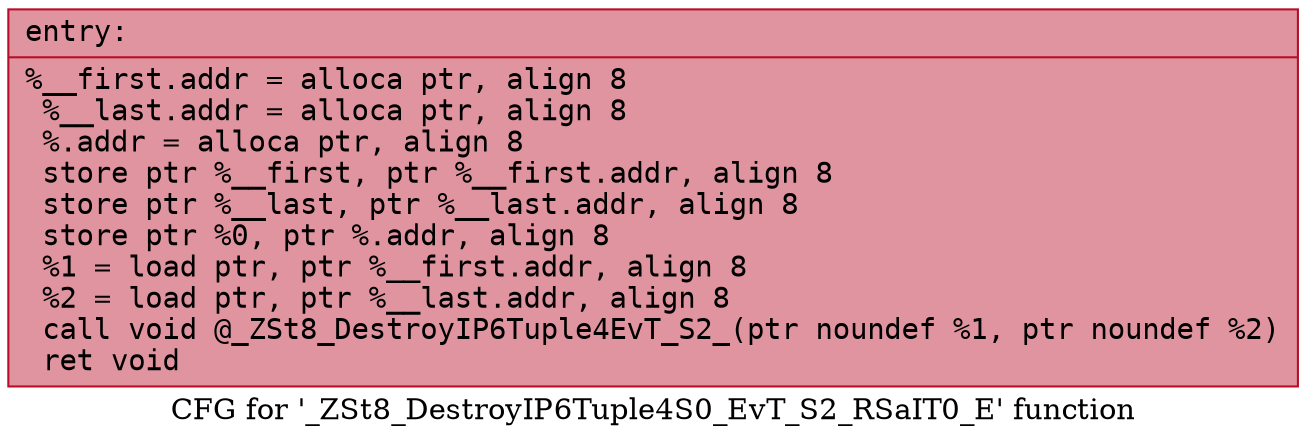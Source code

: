 digraph "CFG for '_ZSt8_DestroyIP6Tuple4S0_EvT_S2_RSaIT0_E' function" {
	label="CFG for '_ZSt8_DestroyIP6Tuple4S0_EvT_S2_RSaIT0_E' function";

	Node0x55c606376620 [shape=record,color="#b70d28ff", style=filled, fillcolor="#b70d2870" fontname="Courier",label="{entry:\l|  %__first.addr = alloca ptr, align 8\l  %__last.addr = alloca ptr, align 8\l  %.addr = alloca ptr, align 8\l  store ptr %__first, ptr %__first.addr, align 8\l  store ptr %__last, ptr %__last.addr, align 8\l  store ptr %0, ptr %.addr, align 8\l  %1 = load ptr, ptr %__first.addr, align 8\l  %2 = load ptr, ptr %__last.addr, align 8\l  call void @_ZSt8_DestroyIP6Tuple4EvT_S2_(ptr noundef %1, ptr noundef %2)\l  ret void\l}"];
}
